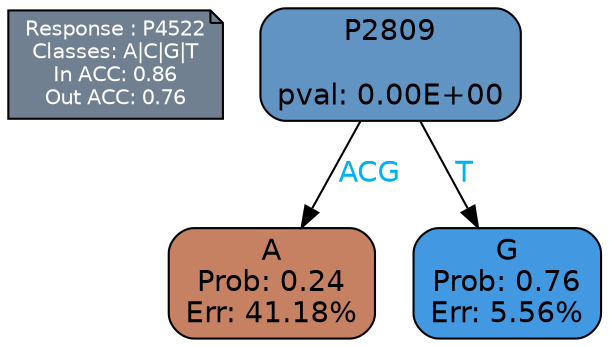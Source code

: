digraph Tree {
node [shape=box, style="filled, rounded", color="black", fontname=helvetica] ;
graph [ranksep=equally, splines=polylines, bgcolor=transparent, dpi=600] ;
edge [fontname=helvetica] ;
LEGEND [label="Response : P4522
Classes: A|C|G|T
In ACC: 0.86
Out ACC: 0.76
",shape=note,align=left,style=filled,fillcolor="slategray",fontcolor="white",fontsize=10];1 [label="P2809

pval: 0.00E+00", fillcolor="#6193c3"] ;
2 [label="A
Prob: 0.24
Err: 41.18%", fillcolor="#c58161"] ;
3 [label="G
Prob: 0.76
Err: 5.56%", fillcolor="#4298e1"] ;
1 -> 2 [label="ACG",fontcolor=deepskyblue2] ;
1 -> 3 [label="T",fontcolor=deepskyblue2] ;
{rank = same; 2;3;}{rank = same; LEGEND;1;}}